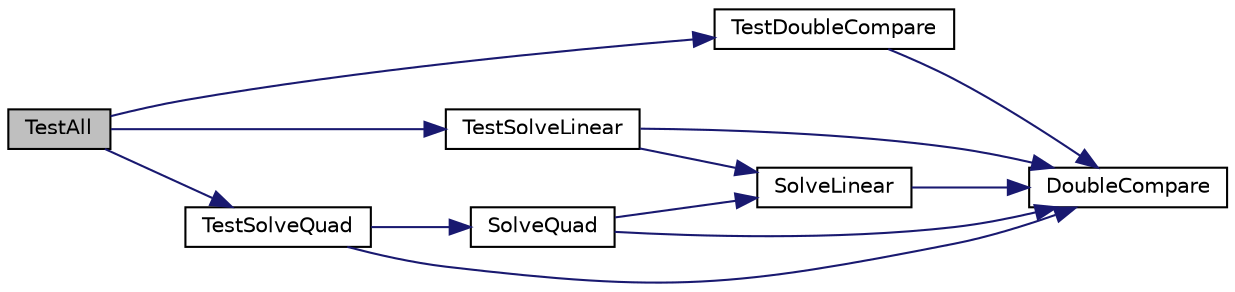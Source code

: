 digraph "TestAll"
{
 // LATEX_PDF_SIZE
  edge [fontname="Helvetica",fontsize="10",labelfontname="Helvetica",labelfontsize="10"];
  node [fontname="Helvetica",fontsize="10",shape=record];
  rankdir="LR";
  Node1 [label="TestAll",height=0.2,width=0.4,color="black", fillcolor="grey75", style="filled", fontcolor="black",tooltip="Tests IsApproxZero, SolveLinear, SolveQuad functions."];
  Node1 -> Node2 [color="midnightblue",fontsize="10",style="solid",fontname="Helvetica"];
  Node2 [label="TestDoubleCompare",height=0.2,width=0.4,color="black", fillcolor="white", style="filled",URL="$_test_8cpp.html#a75f5ed478cb34eb67ceca6d2c3c41dab",tooltip=" "];
  Node2 -> Node3 [color="midnightblue",fontsize="10",style="solid",fontname="Helvetica"];
  Node3 [label="DoubleCompare",height=0.2,width=0.4,color="black", fillcolor="white", style="filled",URL="$_utilities_8cpp.html#a4a0cca6fa9929808535731416588566a",tooltip=" "];
  Node1 -> Node4 [color="midnightblue",fontsize="10",style="solid",fontname="Helvetica"];
  Node4 [label="TestSolveLinear",height=0.2,width=0.4,color="black", fillcolor="white", style="filled",URL="$_test_8cpp.html#a61f86e3b5b1c16db6844d20aab5736f1",tooltip=" "];
  Node4 -> Node3 [color="midnightblue",fontsize="10",style="solid",fontname="Helvetica"];
  Node4 -> Node5 [color="midnightblue",fontsize="10",style="solid",fontname="Helvetica"];
  Node5 [label="SolveLinear",height=0.2,width=0.4,color="black", fillcolor="white", style="filled",URL="$_solve_8cpp.html#a96a7d6a5993fe11188cbf6525f8690c4",tooltip=" "];
  Node5 -> Node3 [color="midnightblue",fontsize="10",style="solid",fontname="Helvetica"];
  Node1 -> Node6 [color="midnightblue",fontsize="10",style="solid",fontname="Helvetica"];
  Node6 [label="TestSolveQuad",height=0.2,width=0.4,color="black", fillcolor="white", style="filled",URL="$_test_8cpp.html#a66d4915a2b88c79f8a3c5fbf72438f11",tooltip=" "];
  Node6 -> Node3 [color="midnightblue",fontsize="10",style="solid",fontname="Helvetica"];
  Node6 -> Node7 [color="midnightblue",fontsize="10",style="solid",fontname="Helvetica"];
  Node7 [label="SolveQuad",height=0.2,width=0.4,color="black", fillcolor="white", style="filled",URL="$_solve_8cpp.html#a822d8c58f0396415fad5086f5c80c15f",tooltip=" "];
  Node7 -> Node3 [color="midnightblue",fontsize="10",style="solid",fontname="Helvetica"];
  Node7 -> Node5 [color="midnightblue",fontsize="10",style="solid",fontname="Helvetica"];
}
